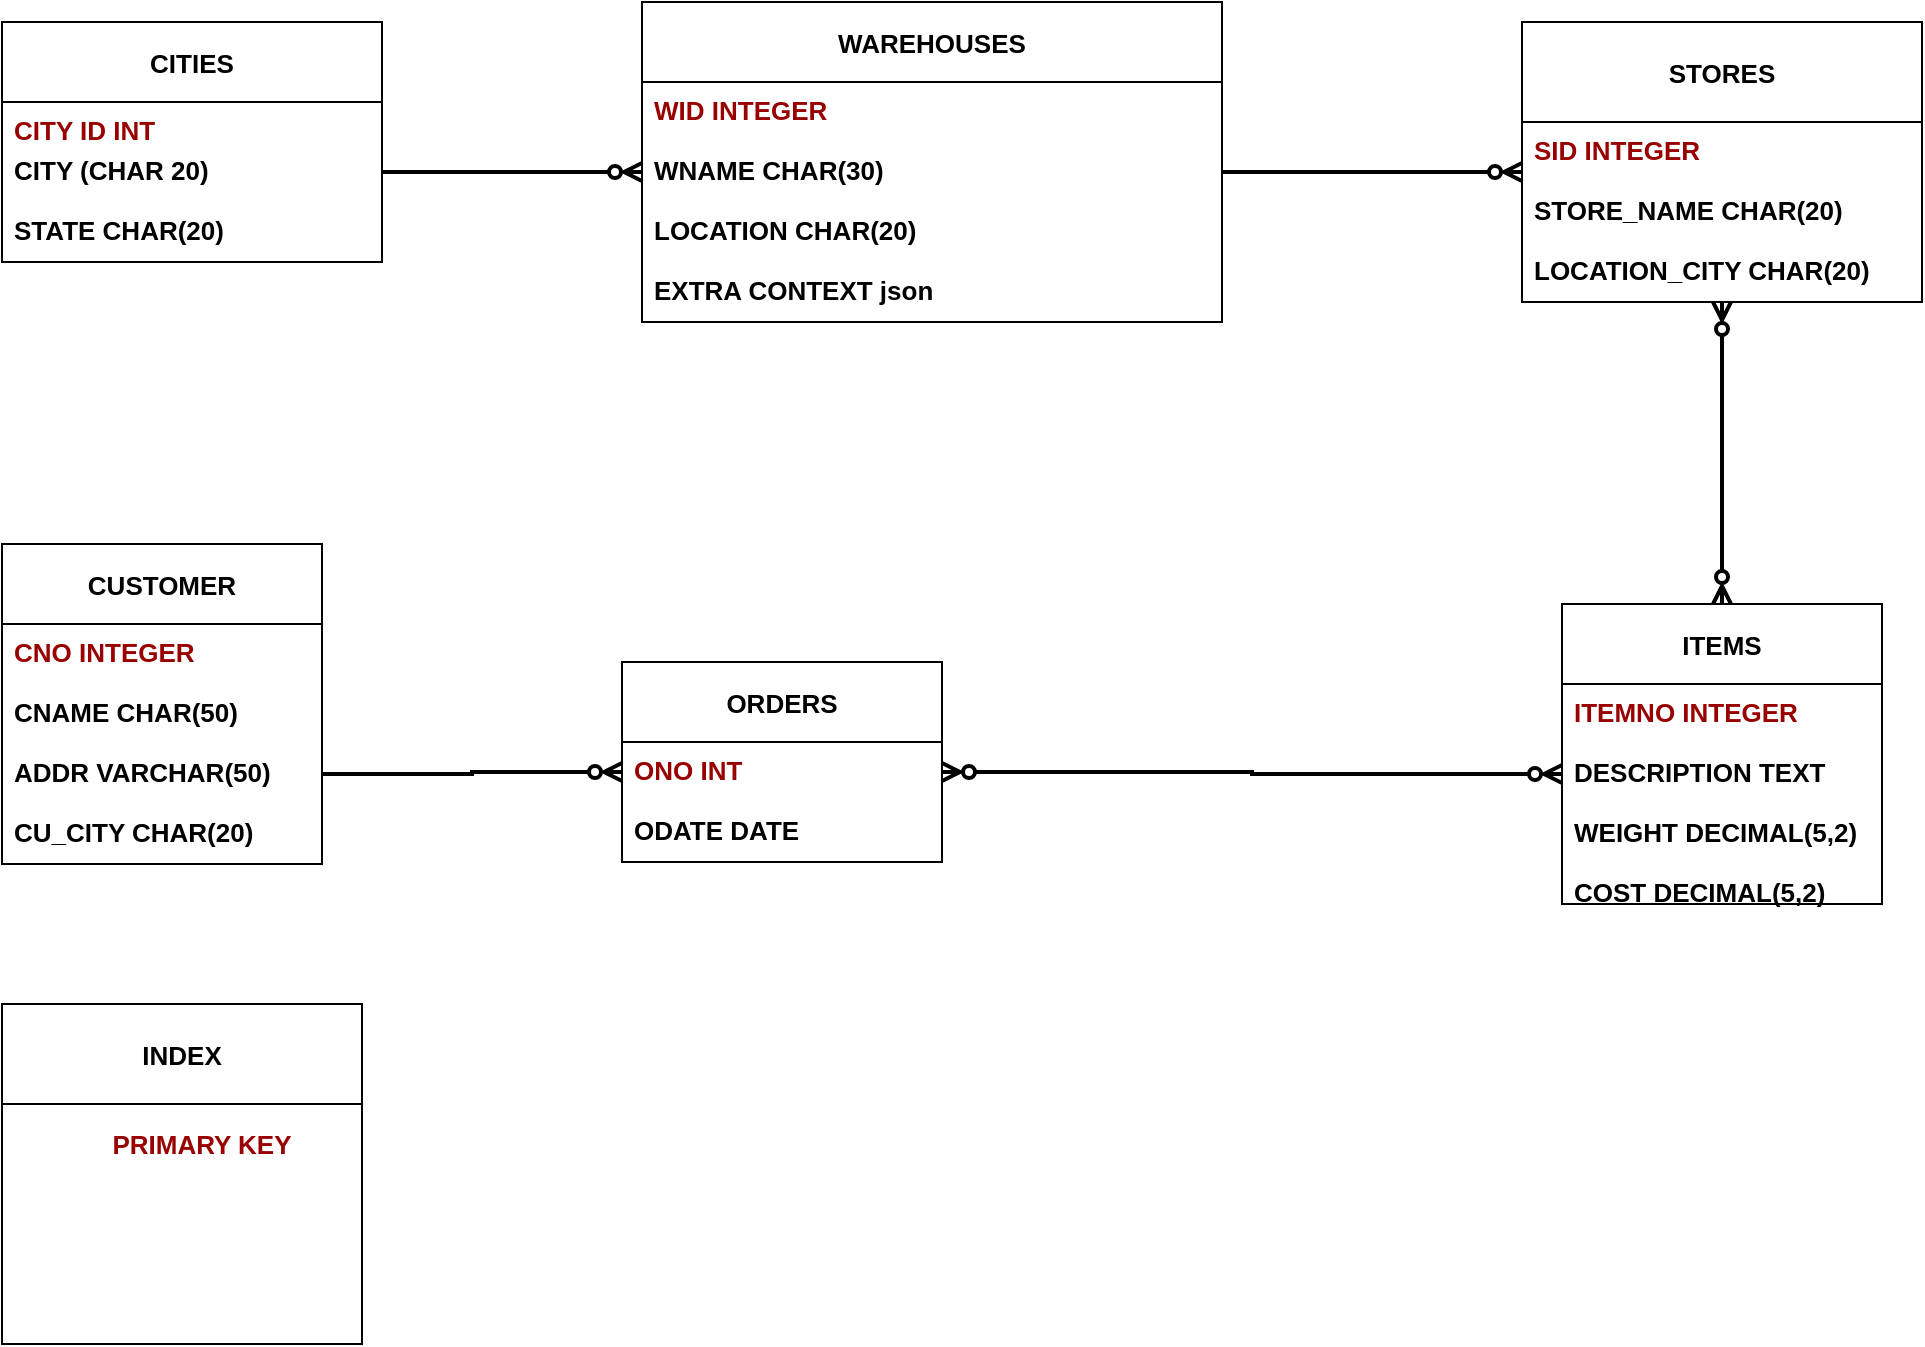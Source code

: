 <mxfile version="20.3.0" type="device"><diagram id="8gQ6304hSJpoTSWasvv0" name="Page-1"><mxGraphModel dx="2057" dy="713" grid="1" gridSize="10" guides="1" tooltips="1" connect="1" arrows="1" fold="1" page="1" pageScale="1" pageWidth="850" pageHeight="1100" math="0" shadow="0"><root><mxCell id="0"/><mxCell id="1" parent="0"/><mxCell id="0TDr5utZoJCJbSMyH4gl-118" value="CITIES" style="swimlane;fontStyle=1;childLayout=stackLayout;horizontal=1;startSize=40;horizontalStack=0;resizeParent=1;resizeParentMax=0;resizeLast=0;collapsible=1;marginBottom=0;align=center;fontSize=13;" vertex="1" parent="1"><mxGeometry x="80" y="449" width="190" height="120" as="geometry"/></mxCell><mxCell id="0TDr5utZoJCJbSMyH4gl-155" value="CITY ID INT" style="text;strokeColor=none;fillColor=none;spacingLeft=4;spacingRight=4;overflow=hidden;rotatable=0;points=[[0,0.5],[1,0.5]];portConstraint=eastwest;fontSize=13;fontColor=#990000;fontStyle=1" vertex="1" parent="0TDr5utZoJCJbSMyH4gl-118"><mxGeometry y="40" width="190" height="20" as="geometry"/></mxCell><mxCell id="0TDr5utZoJCJbSMyH4gl-119" value="CITY (CHAR 20)" style="text;strokeColor=none;fillColor=none;spacingLeft=4;spacingRight=4;overflow=hidden;rotatable=0;points=[[0,0.5],[1,0.5]];portConstraint=eastwest;fontSize=13;fontStyle=1;fontColor=#000000;" vertex="1" parent="0TDr5utZoJCJbSMyH4gl-118"><mxGeometry y="60" width="190" height="30" as="geometry"/></mxCell><mxCell id="0TDr5utZoJCJbSMyH4gl-120" value="STATE CHAR(20)" style="text;strokeColor=none;fillColor=none;spacingLeft=4;spacingRight=4;overflow=hidden;rotatable=0;points=[[0,0.5],[1,0.5]];portConstraint=eastwest;fontSize=13;fontStyle=1" vertex="1" parent="0TDr5utZoJCJbSMyH4gl-118"><mxGeometry y="90" width="190" height="30" as="geometry"/></mxCell><mxCell id="0TDr5utZoJCJbSMyH4gl-123" value="WAREHOUSES" style="swimlane;fontStyle=1;childLayout=stackLayout;horizontal=1;startSize=40;horizontalStack=0;resizeParent=1;resizeParentMax=0;resizeLast=0;collapsible=1;marginBottom=0;align=center;fontSize=13;" vertex="1" parent="1"><mxGeometry x="400" y="439" width="290" height="160" as="geometry"/></mxCell><mxCell id="0TDr5utZoJCJbSMyH4gl-124" value="WID INTEGER" style="text;strokeColor=none;fillColor=none;spacingLeft=4;spacingRight=4;overflow=hidden;rotatable=0;points=[[0,0.5],[1,0.5]];portConstraint=eastwest;fontSize=13;fontStyle=1;fontColor=#990000;" vertex="1" parent="0TDr5utZoJCJbSMyH4gl-123"><mxGeometry y="40" width="290" height="30" as="geometry"/></mxCell><mxCell id="0TDr5utZoJCJbSMyH4gl-125" value="WNAME CHAR(30)" style="text;strokeColor=none;fillColor=none;spacingLeft=4;spacingRight=4;overflow=hidden;rotatable=0;points=[[0,0.5],[1,0.5]];portConstraint=eastwest;fontSize=13;fontStyle=1" vertex="1" parent="0TDr5utZoJCJbSMyH4gl-123"><mxGeometry y="70" width="290" height="30" as="geometry"/></mxCell><mxCell id="0TDr5utZoJCJbSMyH4gl-126" value="LOCATION CHAR(20)" style="text;strokeColor=none;fillColor=none;spacingLeft=4;spacingRight=4;overflow=hidden;rotatable=0;points=[[0,0.5],[1,0.5]];portConstraint=eastwest;fontSize=13;fontStyle=1" vertex="1" parent="0TDr5utZoJCJbSMyH4gl-123"><mxGeometry y="100" width="290" height="30" as="geometry"/></mxCell><mxCell id="0TDr5utZoJCJbSMyH4gl-127" value="EXTRA CONTEXT json" style="text;strokeColor=none;fillColor=none;spacingLeft=4;spacingRight=4;overflow=hidden;rotatable=0;points=[[0,0.5],[1,0.5]];portConstraint=eastwest;fontSize=13;fontStyle=1" vertex="1" parent="0TDr5utZoJCJbSMyH4gl-123"><mxGeometry y="130" width="290" height="30" as="geometry"/></mxCell><mxCell id="0TDr5utZoJCJbSMyH4gl-150" style="edgeStyle=orthogonalEdgeStyle;rounded=0;orthogonalLoop=1;jettySize=auto;html=1;entryX=0.5;entryY=0;entryDx=0;entryDy=0;fontSize=13;startArrow=ERzeroToMany;startFill=0;endArrow=ERzeroToMany;endFill=0;fontStyle=1;strokeWidth=2;" edge="1" parent="1" source="0TDr5utZoJCJbSMyH4gl-128" target="0TDr5utZoJCJbSMyH4gl-140"><mxGeometry relative="1" as="geometry"/></mxCell><mxCell id="0TDr5utZoJCJbSMyH4gl-128" value="STORES" style="swimlane;fontStyle=1;childLayout=stackLayout;horizontal=1;startSize=50;horizontalStack=0;resizeParent=1;resizeParentMax=0;resizeLast=0;collapsible=1;marginBottom=0;align=center;fontSize=13;" vertex="1" parent="1"><mxGeometry x="840" y="449" width="200" height="140" as="geometry"/></mxCell><mxCell id="0TDr5utZoJCJbSMyH4gl-129" value="SID INTEGER" style="text;strokeColor=none;fillColor=none;spacingLeft=4;spacingRight=4;overflow=hidden;rotatable=0;points=[[0,0.5],[1,0.5]];portConstraint=eastwest;fontSize=13;fontStyle=1;fontColor=#990000;" vertex="1" parent="0TDr5utZoJCJbSMyH4gl-128"><mxGeometry y="50" width="200" height="30" as="geometry"/></mxCell><mxCell id="0TDr5utZoJCJbSMyH4gl-130" value="STORE_NAME CHAR(20)" style="text;strokeColor=none;fillColor=none;spacingLeft=4;spacingRight=4;overflow=hidden;rotatable=0;points=[[0,0.5],[1,0.5]];portConstraint=eastwest;fontSize=13;fontStyle=1" vertex="1" parent="0TDr5utZoJCJbSMyH4gl-128"><mxGeometry y="80" width="200" height="30" as="geometry"/></mxCell><mxCell id="0TDr5utZoJCJbSMyH4gl-131" value="LOCATION_CITY CHAR(20)" style="text;strokeColor=none;fillColor=none;spacingLeft=4;spacingRight=4;overflow=hidden;rotatable=0;points=[[0,0.5],[1,0.5]];portConstraint=eastwest;fontSize=13;fontStyle=1" vertex="1" parent="0TDr5utZoJCJbSMyH4gl-128"><mxGeometry y="110" width="200" height="30" as="geometry"/></mxCell><mxCell id="0TDr5utZoJCJbSMyH4gl-132" value="CUSTOMER" style="swimlane;fontStyle=1;childLayout=stackLayout;horizontal=1;startSize=40;horizontalStack=0;resizeParent=1;resizeParentMax=0;resizeLast=0;collapsible=1;marginBottom=0;align=center;fontSize=13;" vertex="1" parent="1"><mxGeometry x="80" y="710" width="160" height="160" as="geometry"/></mxCell><mxCell id="0TDr5utZoJCJbSMyH4gl-133" value="CNO INTEGER" style="text;strokeColor=none;fillColor=none;spacingLeft=4;spacingRight=4;overflow=hidden;rotatable=0;points=[[0,0.5],[1,0.5]];portConstraint=eastwest;fontSize=13;fontStyle=1;fontColor=#990000;" vertex="1" parent="0TDr5utZoJCJbSMyH4gl-132"><mxGeometry y="40" width="160" height="30" as="geometry"/></mxCell><mxCell id="0TDr5utZoJCJbSMyH4gl-134" value="CNAME CHAR(50)" style="text;strokeColor=none;fillColor=none;spacingLeft=4;spacingRight=4;overflow=hidden;rotatable=0;points=[[0,0.5],[1,0.5]];portConstraint=eastwest;fontSize=13;fontStyle=1" vertex="1" parent="0TDr5utZoJCJbSMyH4gl-132"><mxGeometry y="70" width="160" height="30" as="geometry"/></mxCell><mxCell id="0TDr5utZoJCJbSMyH4gl-135" value="ADDR VARCHAR(50)" style="text;strokeColor=none;fillColor=none;spacingLeft=4;spacingRight=4;overflow=hidden;rotatable=0;points=[[0,0.5],[1,0.5]];portConstraint=eastwest;fontSize=13;fontStyle=1" vertex="1" parent="0TDr5utZoJCJbSMyH4gl-132"><mxGeometry y="100" width="160" height="30" as="geometry"/></mxCell><mxCell id="0TDr5utZoJCJbSMyH4gl-144" value="CU_CITY CHAR(20)" style="text;strokeColor=none;fillColor=none;spacingLeft=4;spacingRight=4;overflow=hidden;rotatable=0;points=[[0,0.5],[1,0.5]];portConstraint=eastwest;fontSize=13;fontStyle=1" vertex="1" parent="0TDr5utZoJCJbSMyH4gl-132"><mxGeometry y="130" width="160" height="30" as="geometry"/></mxCell><mxCell id="0TDr5utZoJCJbSMyH4gl-136" value="ORDERS" style="swimlane;fontStyle=1;childLayout=stackLayout;horizontal=1;startSize=40;horizontalStack=0;resizeParent=1;resizeParentMax=0;resizeLast=0;collapsible=1;marginBottom=0;align=center;fontSize=13;" vertex="1" parent="1"><mxGeometry x="390" y="769" width="160" height="100" as="geometry"/></mxCell><mxCell id="0TDr5utZoJCJbSMyH4gl-137" value="ONO INT" style="text;strokeColor=none;fillColor=none;spacingLeft=4;spacingRight=4;overflow=hidden;rotatable=0;points=[[0,0.5],[1,0.5]];portConstraint=eastwest;fontSize=13;fontStyle=1;fontColor=#990000;" vertex="1" parent="0TDr5utZoJCJbSMyH4gl-136"><mxGeometry y="40" width="160" height="30" as="geometry"/></mxCell><mxCell id="0TDr5utZoJCJbSMyH4gl-138" value="ODATE DATE" style="text;strokeColor=none;fillColor=none;spacingLeft=4;spacingRight=4;overflow=hidden;rotatable=0;points=[[0,0.5],[1,0.5]];portConstraint=eastwest;fontSize=13;fontStyle=1" vertex="1" parent="0TDr5utZoJCJbSMyH4gl-136"><mxGeometry y="70" width="160" height="30" as="geometry"/></mxCell><mxCell id="0TDr5utZoJCJbSMyH4gl-140" value="ITEMS" style="swimlane;fontStyle=1;childLayout=stackLayout;horizontal=1;startSize=40;horizontalStack=0;resizeParent=1;resizeParentMax=0;resizeLast=0;collapsible=1;marginBottom=0;align=center;fontSize=13;" vertex="1" parent="1"><mxGeometry x="860" y="740" width="160" height="150" as="geometry"/></mxCell><mxCell id="0TDr5utZoJCJbSMyH4gl-141" value="ITEMNO INTEGER" style="text;strokeColor=none;fillColor=none;spacingLeft=4;spacingRight=4;overflow=hidden;rotatable=0;points=[[0,0.5],[1,0.5]];portConstraint=eastwest;fontSize=13;fontStyle=1;fontColor=#990000;" vertex="1" parent="0TDr5utZoJCJbSMyH4gl-140"><mxGeometry y="40" width="160" height="30" as="geometry"/></mxCell><mxCell id="0TDr5utZoJCJbSMyH4gl-142" value="DESCRIPTION TEXT" style="text;strokeColor=none;fillColor=none;spacingLeft=4;spacingRight=4;overflow=hidden;rotatable=0;points=[[0,0.5],[1,0.5]];portConstraint=eastwest;fontSize=13;fontStyle=1" vertex="1" parent="0TDr5utZoJCJbSMyH4gl-140"><mxGeometry y="70" width="160" height="30" as="geometry"/></mxCell><mxCell id="0TDr5utZoJCJbSMyH4gl-143" value="WEIGHT DECIMAL(5,2)" style="text;strokeColor=none;fillColor=none;spacingLeft=4;spacingRight=4;overflow=hidden;rotatable=0;points=[[0,0.5],[1,0.5]];portConstraint=eastwest;fontSize=13;fontStyle=1" vertex="1" parent="0TDr5utZoJCJbSMyH4gl-140"><mxGeometry y="100" width="160" height="30" as="geometry"/></mxCell><mxCell id="0TDr5utZoJCJbSMyH4gl-145" value="COST DECIMAL(5,2)" style="text;strokeColor=none;fillColor=none;spacingLeft=4;spacingRight=4;overflow=hidden;rotatable=0;points=[[0,0.5],[1,0.5]];portConstraint=eastwest;fontSize=13;fontStyle=1" vertex="1" parent="0TDr5utZoJCJbSMyH4gl-140"><mxGeometry y="130" width="160" height="20" as="geometry"/></mxCell><mxCell id="0TDr5utZoJCJbSMyH4gl-146" style="edgeStyle=orthogonalEdgeStyle;rounded=0;orthogonalLoop=1;jettySize=auto;html=1;exitX=1;exitY=0.5;exitDx=0;exitDy=0;entryX=0;entryY=0.5;entryDx=0;entryDy=0;fontSize=13;startArrow=none;startFill=0;endArrow=ERzeroToMany;endFill=0;fontStyle=1;jumpSize=10;strokeWidth=2;" edge="1" parent="1" source="0TDr5utZoJCJbSMyH4gl-119" target="0TDr5utZoJCJbSMyH4gl-125"><mxGeometry relative="1" as="geometry"/></mxCell><mxCell id="0TDr5utZoJCJbSMyH4gl-147" style="edgeStyle=orthogonalEdgeStyle;rounded=0;orthogonalLoop=1;jettySize=auto;html=1;exitX=1;exitY=0.5;exitDx=0;exitDy=0;fontSize=13;startArrow=none;startFill=0;endArrow=ERzeroToMany;endFill=0;fontStyle=1;strokeWidth=2;" edge="1" parent="1" source="0TDr5utZoJCJbSMyH4gl-125"><mxGeometry relative="1" as="geometry"><mxPoint x="840" y="524" as="targetPoint"/></mxGeometry></mxCell><mxCell id="0TDr5utZoJCJbSMyH4gl-148" style="edgeStyle=orthogonalEdgeStyle;rounded=0;orthogonalLoop=1;jettySize=auto;html=1;exitX=1;exitY=0.5;exitDx=0;exitDy=0;entryX=0;entryY=0.5;entryDx=0;entryDy=0;fontSize=13;startArrow=none;startFill=0;endArrow=ERzeroToMany;endFill=0;fontStyle=1;strokeWidth=2;" edge="1" parent="1" source="0TDr5utZoJCJbSMyH4gl-135" target="0TDr5utZoJCJbSMyH4gl-137"><mxGeometry relative="1" as="geometry"/></mxCell><mxCell id="0TDr5utZoJCJbSMyH4gl-149" style="edgeStyle=orthogonalEdgeStyle;rounded=0;orthogonalLoop=1;jettySize=auto;html=1;exitX=1;exitY=0.5;exitDx=0;exitDy=0;entryX=0;entryY=0.5;entryDx=0;entryDy=0;fontSize=13;startArrow=ERzeroToMany;startFill=0;endArrow=ERzeroToMany;endFill=0;fontStyle=1;strokeWidth=2;" edge="1" parent="1" source="0TDr5utZoJCJbSMyH4gl-137" target="0TDr5utZoJCJbSMyH4gl-142"><mxGeometry relative="1" as="geometry"/></mxCell><mxCell id="0TDr5utZoJCJbSMyH4gl-152" value="INDEX" style="swimlane;fontSize=13;fontColor=#000000;startSize=50;fontStyle=1" vertex="1" parent="1"><mxGeometry x="80" y="940" width="180" height="170" as="geometry"/></mxCell><mxCell id="0TDr5utZoJCJbSMyH4gl-154" value="&lt;font color=&quot;#990000&quot; style=&quot;font-size: 13px;&quot;&gt;PRIMARY KEY&lt;/font&gt;" style="text;html=1;strokeColor=none;fillColor=none;align=center;verticalAlign=middle;whiteSpace=wrap;rounded=0;fontSize=13;fontColor=#000000;fontStyle=1" vertex="1" parent="0TDr5utZoJCJbSMyH4gl-152"><mxGeometry x="20" y="70" width="160" as="geometry"/></mxCell></root></mxGraphModel></diagram></mxfile>